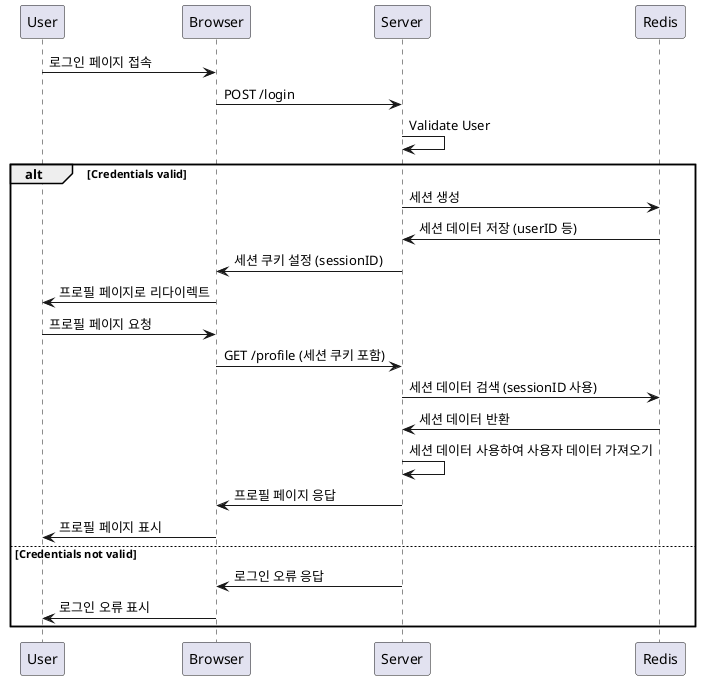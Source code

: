 @startuml
User -> Browser : 로그인 페이지 접속
Browser -> Server : POST /login
Server -> Server : Validate User
alt Credentials valid
  Server -> Redis : 세션 생성
  Redis -> Server : 세션 데이터 저장 (userID 등)
  Server -> Browser : 세션 쿠키 설정 (sessionID)
  Browser -> User : 프로필 페이지로 리다이렉트

  User -> Browser : 프로필 페이지 요청
  Browser -> Server : GET /profile (세션 쿠키 포함)
  Server -> Redis : 세션 데이터 검색 (sessionID 사용)
  Redis -> Server : 세션 데이터 반환
  Server -> Server : 세션 데이터 사용하여 사용자 데이터 가져오기
  Server -> Browser : 프로필 페이지 응답
  Browser -> User : 프로필 페이지 표시
else Credentials not valid
  Server -> Browser : 로그인 오류 응답
  Browser -> User : 로그인 오류 표시
end
@enduml